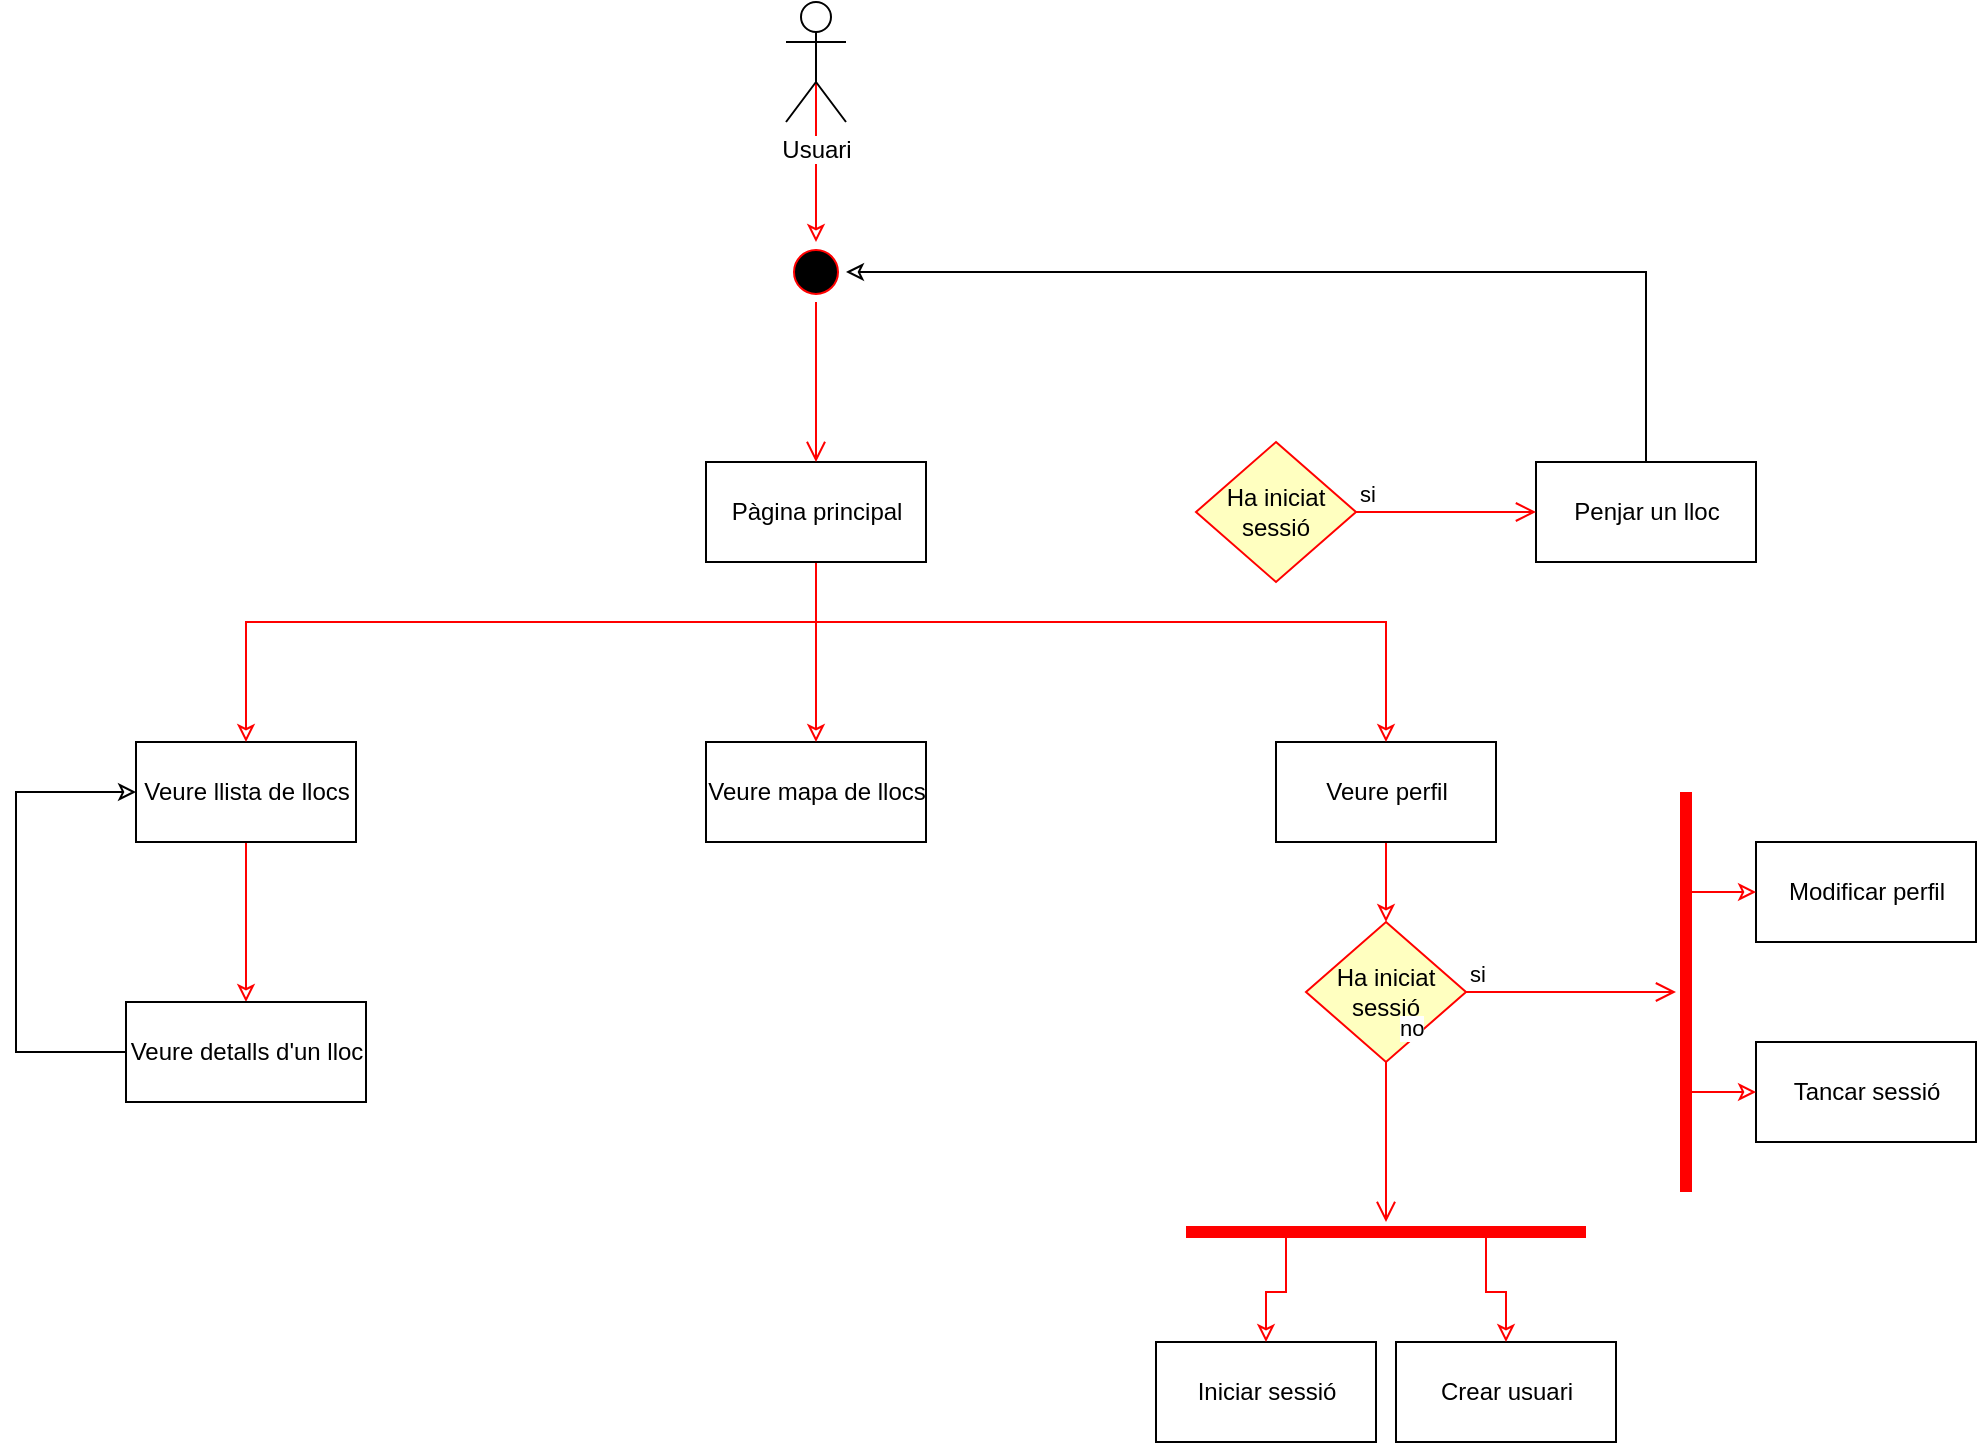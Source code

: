 <mxfile version="12.7.0" type="device"><diagram name="Page-1" id="e7e014a7-5840-1c2e-5031-d8a46d1fe8dd"><mxGraphModel dx="2876" dy="922" grid="1" gridSize="10" guides="1" tooltips="1" connect="1" arrows="1" fold="1" page="1" pageScale="1" pageWidth="1169" pageHeight="826" background="#ffffff" math="0" shadow="0"><root><mxCell id="0"/><mxCell id="1" parent="0"/><mxCell id="LbR5OGnmmV_2YWm2Sjlh-84" style="edgeStyle=orthogonalEdgeStyle;rounded=0;orthogonalLoop=1;jettySize=auto;html=1;exitX=0.5;exitY=0.5;exitDx=0;exitDy=0;exitPerimeter=0;endArrow=classic;endFill=0;strokeColor=#FF0000;entryX=0.5;entryY=0;entryDx=0;entryDy=0;" edge="1" parent="1" source="LbR5OGnmmV_2YWm2Sjlh-42" target="LbR5OGnmmV_2YWm2Sjlh-81"><mxGeometry relative="1" as="geometry"><mxPoint x="420" y="360" as="targetPoint"/></mxGeometry></mxCell><mxCell id="LbR5OGnmmV_2YWm2Sjlh-42" value="Usuari" style="shape=umlActor;verticalLabelPosition=bottom;labelBackgroundColor=#ffffff;verticalAlign=top;html=1;" vertex="1" parent="1"><mxGeometry x="365" y="250" width="30" height="60" as="geometry"/></mxCell><mxCell id="LbR5OGnmmV_2YWm2Sjlh-90" style="edgeStyle=orthogonalEdgeStyle;rounded=0;orthogonalLoop=1;jettySize=auto;html=1;entryX=1;entryY=0.5;entryDx=0;entryDy=0;endArrow=classic;endFill=0;" edge="1" parent="1" source="LbR5OGnmmV_2YWm2Sjlh-44" target="LbR5OGnmmV_2YWm2Sjlh-81"><mxGeometry relative="1" as="geometry"><Array as="points"><mxPoint x="795" y="385"/></Array></mxGeometry></mxCell><mxCell id="LbR5OGnmmV_2YWm2Sjlh-44" value="Penjar un lloc" style="html=1;" vertex="1" parent="1"><mxGeometry x="740" y="480" width="110" height="50" as="geometry"/></mxCell><mxCell id="LbR5OGnmmV_2YWm2Sjlh-111" style="edgeStyle=orthogonalEdgeStyle;rounded=0;orthogonalLoop=1;jettySize=auto;html=1;exitX=0.5;exitY=1;exitDx=0;exitDy=0;entryX=0.5;entryY=0;entryDx=0;entryDy=0;endArrow=classic;endFill=0;strokeColor=#FF0000;" edge="1" parent="1" source="LbR5OGnmmV_2YWm2Sjlh-45" target="LbR5OGnmmV_2YWm2Sjlh-46"><mxGeometry relative="1" as="geometry"/></mxCell><mxCell id="LbR5OGnmmV_2YWm2Sjlh-45" value="Veure llista de llocs" style="html=1;" vertex="1" parent="1"><mxGeometry x="40" y="620" width="110" height="50" as="geometry"/></mxCell><mxCell id="LbR5OGnmmV_2YWm2Sjlh-112" style="edgeStyle=orthogonalEdgeStyle;rounded=0;orthogonalLoop=1;jettySize=auto;html=1;endArrow=classic;endFill=0;entryX=0;entryY=0.5;entryDx=0;entryDy=0;" edge="1" parent="1" source="LbR5OGnmmV_2YWm2Sjlh-46" target="LbR5OGnmmV_2YWm2Sjlh-45"><mxGeometry relative="1" as="geometry"><mxPoint x="-20" y="640" as="targetPoint"/><Array as="points"><mxPoint x="-20" y="775"/><mxPoint x="-20" y="645"/></Array></mxGeometry></mxCell><mxCell id="LbR5OGnmmV_2YWm2Sjlh-46" value="Veure detalls d'un lloc" style="html=1;" vertex="1" parent="1"><mxGeometry x="35" y="750" width="120" height="50" as="geometry"/></mxCell><mxCell id="LbR5OGnmmV_2YWm2Sjlh-47" value="&lt;div&gt;Veure mapa de llocs&lt;/div&gt;" style="html=1;" vertex="1" parent="1"><mxGeometry x="325" y="620" width="110" height="50" as="geometry"/></mxCell><mxCell id="LbR5OGnmmV_2YWm2Sjlh-98" style="edgeStyle=orthogonalEdgeStyle;rounded=0;orthogonalLoop=1;jettySize=auto;html=1;exitX=0.5;exitY=1;exitDx=0;exitDy=0;entryX=0.5;entryY=0;entryDx=0;entryDy=0;endArrow=classic;endFill=0;strokeColor=#FF0000;" edge="1" parent="1" source="LbR5OGnmmV_2YWm2Sjlh-48" target="LbR5OGnmmV_2YWm2Sjlh-91"><mxGeometry relative="1" as="geometry"/></mxCell><mxCell id="LbR5OGnmmV_2YWm2Sjlh-48" value="&lt;div&gt;Veure perfil&lt;/div&gt;" style="html=1;" vertex="1" parent="1"><mxGeometry x="610" y="620" width="110" height="50" as="geometry"/></mxCell><mxCell id="LbR5OGnmmV_2YWm2Sjlh-49" value="&lt;div&gt;Modificar perfil&lt;/div&gt;" style="html=1;" vertex="1" parent="1"><mxGeometry x="850" y="670" width="110" height="50" as="geometry"/></mxCell><mxCell id="LbR5OGnmmV_2YWm2Sjlh-50" value="Crear usuari" style="html=1;" vertex="1" parent="1"><mxGeometry x="670" y="920" width="110" height="50" as="geometry"/></mxCell><mxCell id="LbR5OGnmmV_2YWm2Sjlh-52" value="Iniciar sessió" style="html=1;" vertex="1" parent="1"><mxGeometry x="550" y="920" width="110" height="50" as="geometry"/></mxCell><mxCell id="LbR5OGnmmV_2YWm2Sjlh-56" value="&lt;div&gt;Tancar sessió&lt;/div&gt;" style="html=1;" vertex="1" parent="1"><mxGeometry x="850" y="770" width="110" height="50" as="geometry"/></mxCell><mxCell id="LbR5OGnmmV_2YWm2Sjlh-57" value="Ha iniciat sessió" style="rhombus;whiteSpace=wrap;html=1;fillColor=#ffffc0;strokeColor=#ff0000;" vertex="1" parent="1"><mxGeometry x="570" y="470" width="80" height="70" as="geometry"/></mxCell><mxCell id="LbR5OGnmmV_2YWm2Sjlh-58" value="si" style="edgeStyle=orthogonalEdgeStyle;html=1;align=left;verticalAlign=bottom;endArrow=open;endSize=8;strokeColor=#ff0000;entryX=0;entryY=0.5;entryDx=0;entryDy=0;" edge="1" source="LbR5OGnmmV_2YWm2Sjlh-57" parent="1" target="LbR5OGnmmV_2YWm2Sjlh-44"><mxGeometry x="-1" relative="1" as="geometry"><mxPoint x="970" y="505" as="targetPoint"/><Array as="points"/></mxGeometry></mxCell><mxCell id="LbR5OGnmmV_2YWm2Sjlh-85" style="edgeStyle=orthogonalEdgeStyle;rounded=0;orthogonalLoop=1;jettySize=auto;html=1;entryX=0.5;entryY=0;entryDx=0;entryDy=0;endArrow=classic;endFill=0;strokeColor=#FF0000;" edge="1" parent="1" source="LbR5OGnmmV_2YWm2Sjlh-78" target="LbR5OGnmmV_2YWm2Sjlh-47"><mxGeometry relative="1" as="geometry"/></mxCell><mxCell id="LbR5OGnmmV_2YWm2Sjlh-86" style="edgeStyle=orthogonalEdgeStyle;rounded=0;orthogonalLoop=1;jettySize=auto;html=1;entryX=0.5;entryY=0;entryDx=0;entryDy=0;endArrow=classic;endFill=0;strokeColor=#FF0000;" edge="1" parent="1" source="LbR5OGnmmV_2YWm2Sjlh-78" target="LbR5OGnmmV_2YWm2Sjlh-45"><mxGeometry relative="1" as="geometry"><Array as="points"><mxPoint x="380" y="560"/><mxPoint x="95" y="560"/></Array></mxGeometry></mxCell><mxCell id="LbR5OGnmmV_2YWm2Sjlh-87" style="edgeStyle=orthogonalEdgeStyle;rounded=0;orthogonalLoop=1;jettySize=auto;html=1;entryX=0.5;entryY=0;entryDx=0;entryDy=0;endArrow=classic;endFill=0;strokeColor=#FF0000;" edge="1" parent="1" source="LbR5OGnmmV_2YWm2Sjlh-78" target="LbR5OGnmmV_2YWm2Sjlh-48"><mxGeometry relative="1" as="geometry"><Array as="points"><mxPoint x="380" y="560"/><mxPoint x="665" y="560"/></Array></mxGeometry></mxCell><mxCell id="LbR5OGnmmV_2YWm2Sjlh-78" value="&lt;div&gt;Pàgina principal&lt;/div&gt;" style="html=1;" vertex="1" parent="1"><mxGeometry x="325" y="480" width="110" height="50" as="geometry"/></mxCell><mxCell id="LbR5OGnmmV_2YWm2Sjlh-81" value="" style="ellipse;html=1;shape=startState;fillColor=#000000;strokeColor=#ff0000;" vertex="1" parent="1"><mxGeometry x="365" y="370" width="30" height="30" as="geometry"/></mxCell><mxCell id="LbR5OGnmmV_2YWm2Sjlh-82" value="" style="edgeStyle=orthogonalEdgeStyle;html=1;verticalAlign=bottom;endArrow=open;endSize=8;strokeColor=#ff0000;entryX=0.5;entryY=0;entryDx=0;entryDy=0;" edge="1" source="LbR5OGnmmV_2YWm2Sjlh-81" parent="1" target="LbR5OGnmmV_2YWm2Sjlh-78"><mxGeometry relative="1" as="geometry"><mxPoint x="380" y="460" as="targetPoint"/></mxGeometry></mxCell><mxCell id="LbR5OGnmmV_2YWm2Sjlh-91" value="Ha iniciat sessió" style="rhombus;whiteSpace=wrap;html=1;fillColor=#ffffc0;strokeColor=#ff0000;" vertex="1" parent="1"><mxGeometry x="625" y="710" width="80" height="70" as="geometry"/></mxCell><mxCell id="LbR5OGnmmV_2YWm2Sjlh-92" value="si" style="edgeStyle=orthogonalEdgeStyle;html=1;align=left;verticalAlign=bottom;endArrow=open;endSize=8;strokeColor=#ff0000;" edge="1" parent="1" source="LbR5OGnmmV_2YWm2Sjlh-91" target="LbR5OGnmmV_2YWm2Sjlh-100"><mxGeometry x="-1" relative="1" as="geometry"><mxPoint x="800" y="745" as="targetPoint"/><Array as="points"/></mxGeometry></mxCell><mxCell id="LbR5OGnmmV_2YWm2Sjlh-97" value="&lt;div&gt;no&lt;/div&gt;" style="edgeStyle=orthogonalEdgeStyle;html=1;align=left;verticalAlign=bottom;endArrow=open;endSize=8;strokeColor=#ff0000;exitX=0.5;exitY=1;exitDx=0;exitDy=0;" edge="1" parent="1" source="LbR5OGnmmV_2YWm2Sjlh-91" target="LbR5OGnmmV_2YWm2Sjlh-106"><mxGeometry x="0.8" y="80" relative="1" as="geometry"><mxPoint x="665" y="850" as="targetPoint"/><Array as="points"/><mxPoint x="700" y="820" as="sourcePoint"/><mxPoint x="-75" y="-80" as="offset"/></mxGeometry></mxCell><mxCell id="LbR5OGnmmV_2YWm2Sjlh-104" style="edgeStyle=orthogonalEdgeStyle;rounded=0;orthogonalLoop=1;jettySize=auto;html=1;exitX=0.25;exitY=0.5;exitDx=0;exitDy=0;exitPerimeter=0;entryX=0;entryY=0.5;entryDx=0;entryDy=0;endArrow=classic;endFill=0;strokeColor=#FF0000;" edge="1" parent="1" source="LbR5OGnmmV_2YWm2Sjlh-100" target="LbR5OGnmmV_2YWm2Sjlh-49"><mxGeometry relative="1" as="geometry"/></mxCell><mxCell id="LbR5OGnmmV_2YWm2Sjlh-105" style="edgeStyle=orthogonalEdgeStyle;rounded=0;orthogonalLoop=1;jettySize=auto;html=1;exitX=0.75;exitY=0.5;exitDx=0;exitDy=0;exitPerimeter=0;entryX=0;entryY=0.5;entryDx=0;entryDy=0;endArrow=classic;endFill=0;strokeColor=#FF0000;" edge="1" parent="1" source="LbR5OGnmmV_2YWm2Sjlh-100" target="LbR5OGnmmV_2YWm2Sjlh-56"><mxGeometry relative="1" as="geometry"/></mxCell><mxCell id="LbR5OGnmmV_2YWm2Sjlh-100" value="" style="shape=line;html=1;strokeWidth=6;strokeColor=#ff0000;direction=south;" vertex="1" parent="1"><mxGeometry x="810" y="645" width="10" height="200" as="geometry"/></mxCell><mxCell id="LbR5OGnmmV_2YWm2Sjlh-109" style="edgeStyle=orthogonalEdgeStyle;rounded=0;orthogonalLoop=1;jettySize=auto;html=1;exitX=0.25;exitY=0.5;exitDx=0;exitDy=0;exitPerimeter=0;entryX=0.5;entryY=0;entryDx=0;entryDy=0;endArrow=classic;endFill=0;strokeColor=#FF0000;" edge="1" parent="1" source="LbR5OGnmmV_2YWm2Sjlh-106" target="LbR5OGnmmV_2YWm2Sjlh-52"><mxGeometry relative="1" as="geometry"/></mxCell><mxCell id="LbR5OGnmmV_2YWm2Sjlh-110" style="edgeStyle=orthogonalEdgeStyle;rounded=0;orthogonalLoop=1;jettySize=auto;html=1;exitX=0.75;exitY=0.5;exitDx=0;exitDy=0;exitPerimeter=0;entryX=0.5;entryY=0;entryDx=0;entryDy=0;endArrow=classic;endFill=0;strokeColor=#FF0000;" edge="1" parent="1" source="LbR5OGnmmV_2YWm2Sjlh-106" target="LbR5OGnmmV_2YWm2Sjlh-50"><mxGeometry relative="1" as="geometry"/></mxCell><mxCell id="LbR5OGnmmV_2YWm2Sjlh-106" value="" style="shape=line;html=1;strokeWidth=6;strokeColor=#ff0000;" vertex="1" parent="1"><mxGeometry x="565" y="860" width="200" height="10" as="geometry"/></mxCell></root></mxGraphModel></diagram></mxfile>